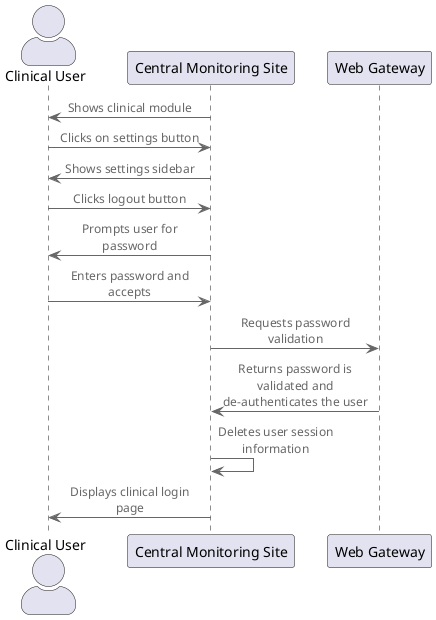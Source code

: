 @startuml Clinical Logout
!include <C4/C4_Component>

actor       "Clinical User"  as user
participant "Central Monitoring Site" as cms
participant "Web Gateway" as web

cms -> user : Shows clinical module
user -> cms : Clicks on settings button
cms -> user : Shows settings sidebar
user -> cms : Clicks logout button
cms -> user : Prompts user for password
user -> cms : Enters password and accepts
cms -> web : Requests password validation
web -> cms : Returns password is validated and de-authenticates the user
cms -> cms : Deletes user session information
cms -> user : Displays clinical login page

@enduml